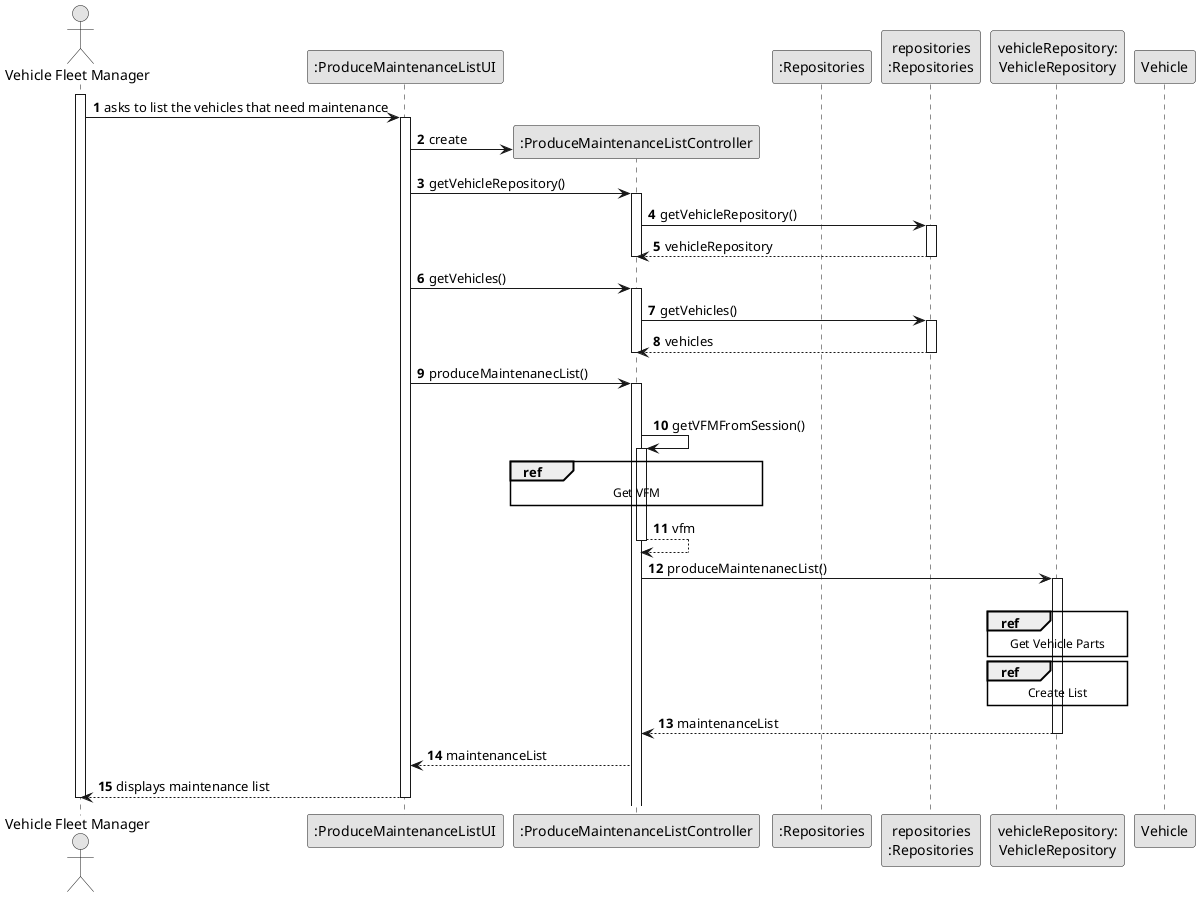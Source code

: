 @startuml
skinparam monochrome true
skinparam packageStyle rectangle
skinparam shadowing false

autonumber

'hide footbox
actor "Vehicle Fleet Manager" as ADM
participant ":ProduceMaintenanceListUI" as UI
participant ":ProduceMaintenanceListController" as CTRL
participant ":Repositories" as RepositorySingleton
participant "repositories\n:Repositories" as PLAT
participant "vehicleRepository:\nVehicleRepository" as VR
participant "Vehicle" as VEICULO

activate ADM

        ADM -> UI : asks to list the vehicles that need maintenance

        activate UI

'            UI --> ADM : requests data (reference, description,  informal \n description, technical description, duration, cost)
            'create CTRL
            UI -> CTRL** : create

            UI -> CTRL : getVehicleRepository()
            activate CTRL

                CTRL -> PLAT : getVehicleRepository()
                activate PLAT

                    PLAT --> CTRL: vehicleRepository
                deactivate PLAT
                deactivate CTRL

                UI -> CTRL : getVehicles()
                        activate CTRL

                            CTRL -> PLAT : getVehicles()
                            activate PLAT

                                PLAT --> CTRL: vehicles
                            deactivate PLAT
                            deactivate CTRL





        UI -> CTRL : produceMaintenanecList()
        activate CTRL

            |||
            CTRL -> CTRL : getVFMFromSession()
            activate CTRL

ref over CTRL
Get VFM
end

                CTRL --> CTRL : vfm
            deactivate CTRL

            CTRL -> VR :  produceMaintenanecList()
                                 activate VR

            |||
            ref over VR
            Get Vehicle Parts
            end

ref over VR
Create List
end
                VR --> CTRL : maintenanceList

            deactivate VR

            CTRL --> UI : maintenanceList

            UI --> ADM: displays maintenance list
    deactivate UI

deactivate ADM

@enduml